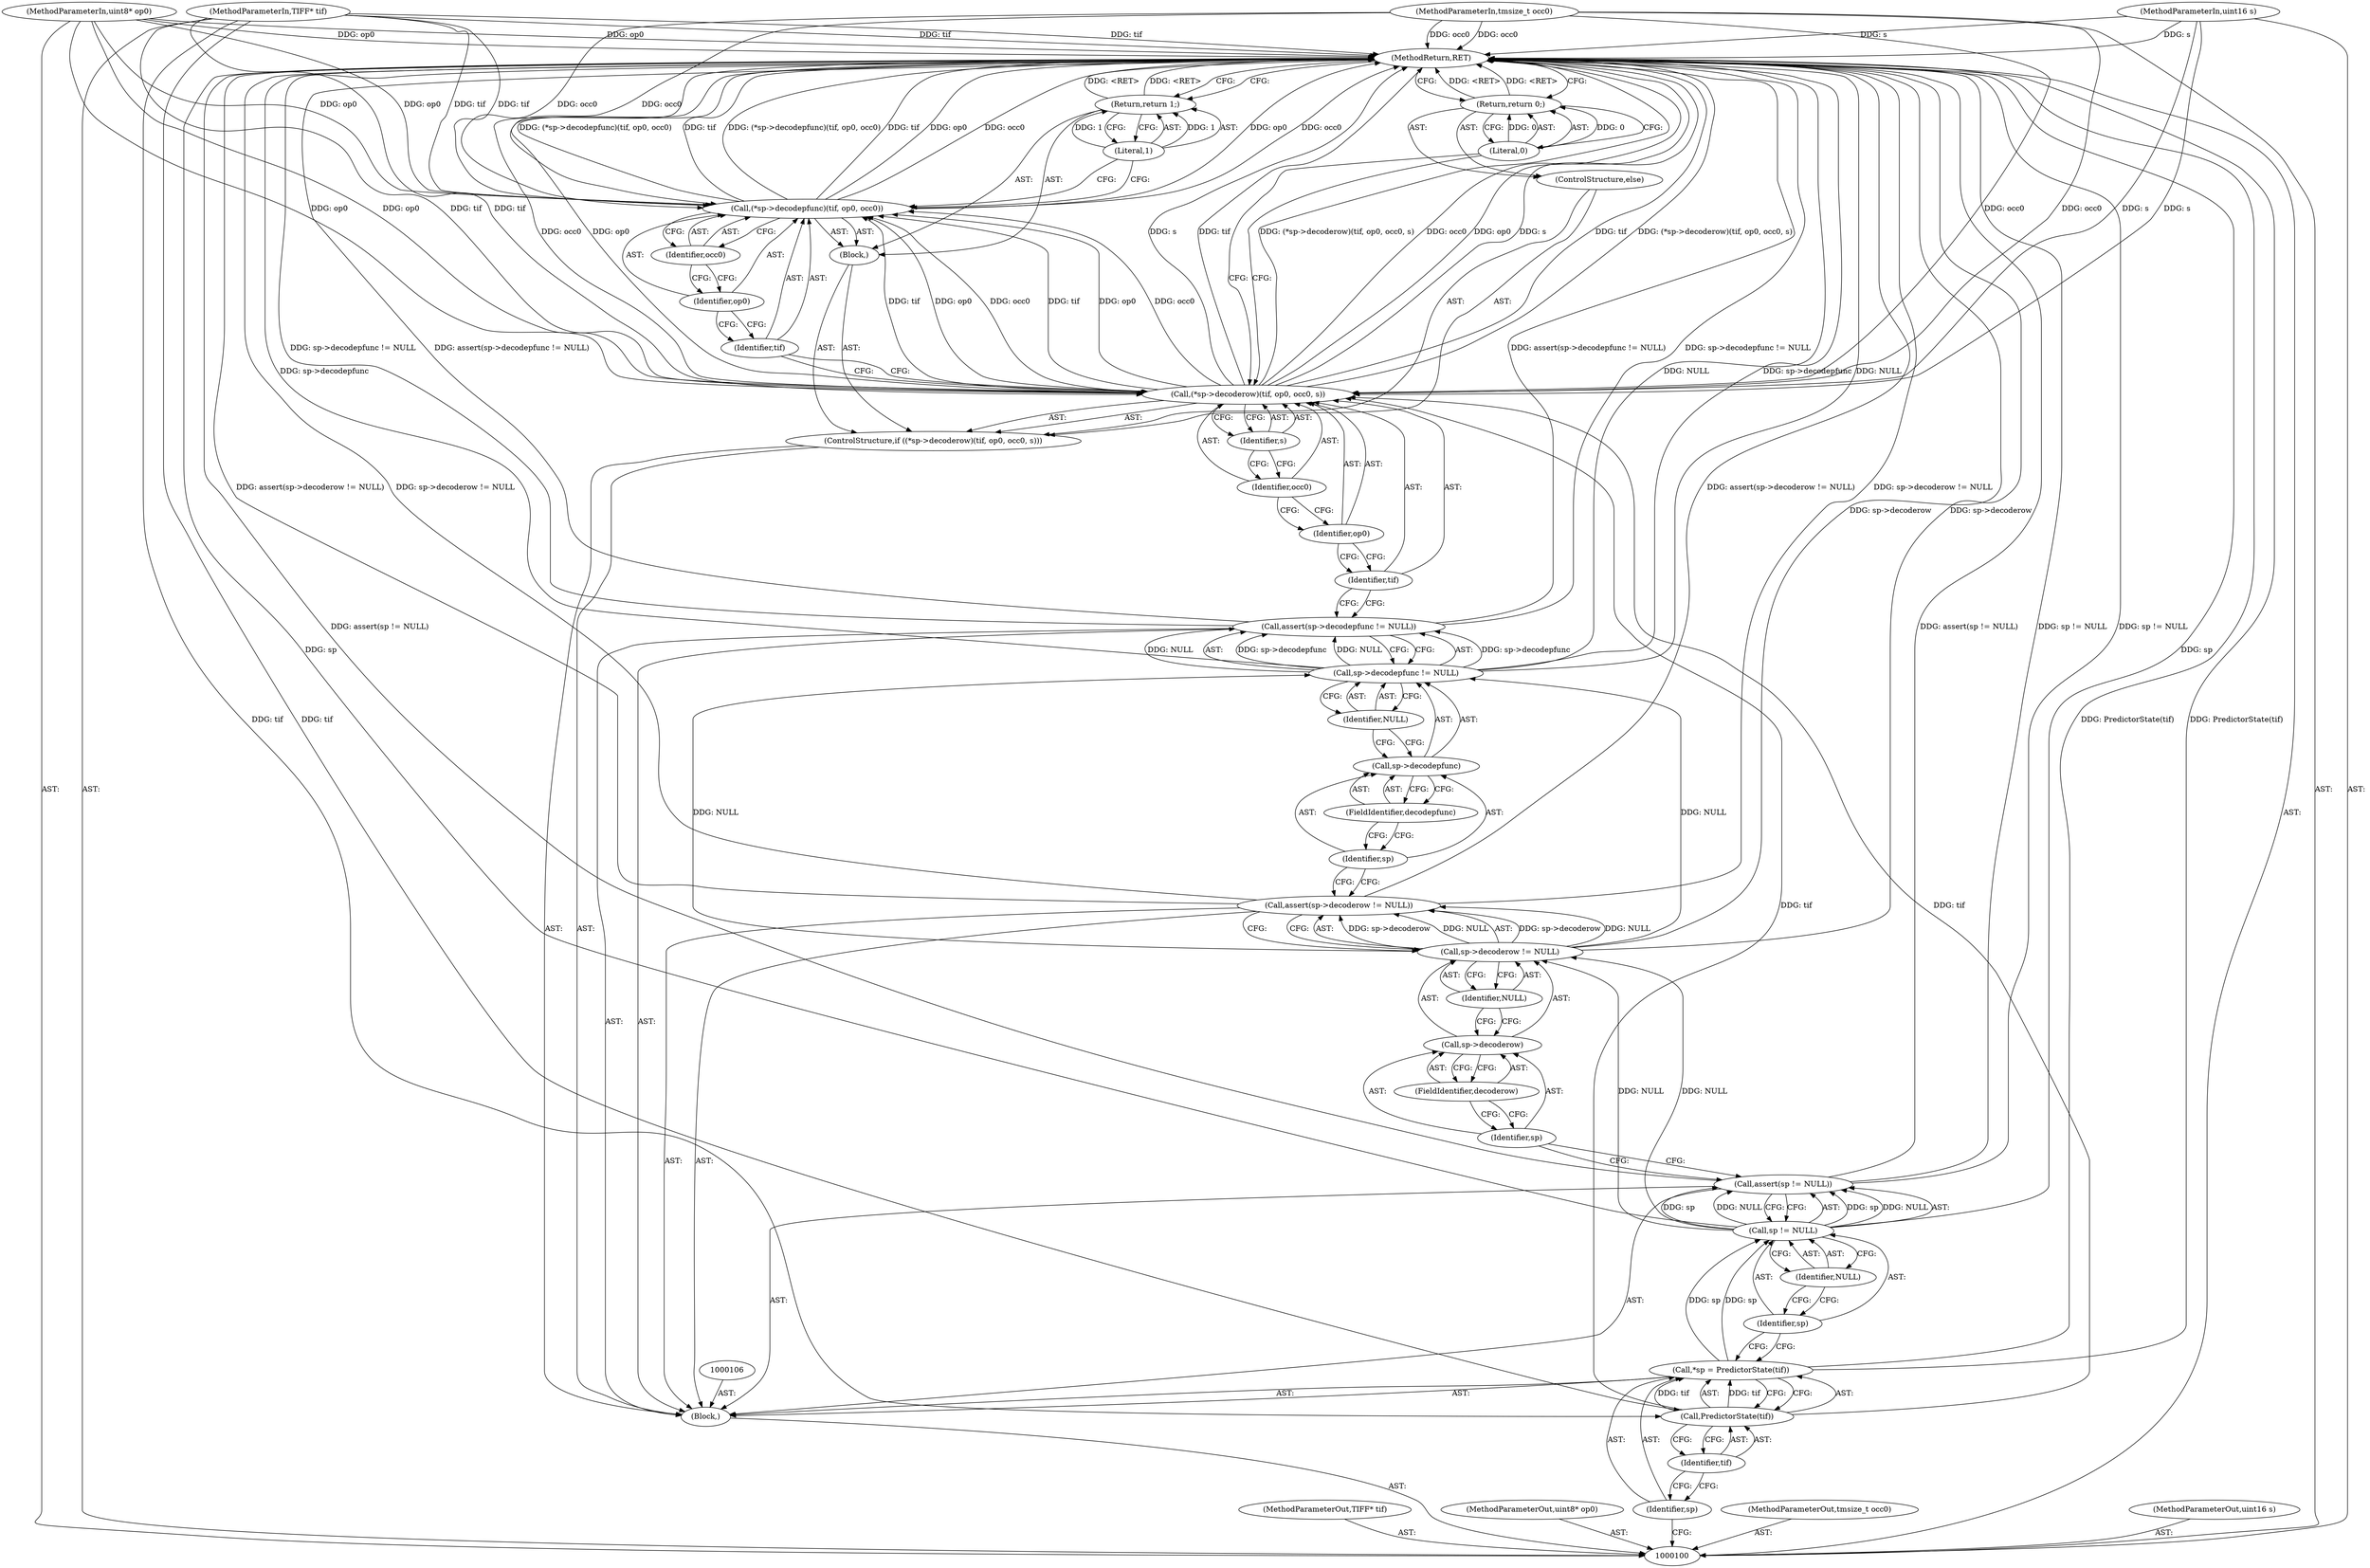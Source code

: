 digraph "1_libtiff_3ca657a8793dd011bf869695d72ad31c779c3cc1" {
"1000143" [label="(MethodReturn,RET)"];
"1000101" [label="(MethodParameterIn,TIFF* tif)"];
"1000189" [label="(MethodParameterOut,TIFF* tif)"];
"1000102" [label="(MethodParameterIn,uint8* op0)"];
"1000190" [label="(MethodParameterOut,uint8* op0)"];
"1000103" [label="(MethodParameterIn,tmsize_t occ0)"];
"1000191" [label="(MethodParameterOut,tmsize_t occ0)"];
"1000104" [label="(MethodParameterIn,uint16 s)"];
"1000192" [label="(MethodParameterOut,uint16 s)"];
"1000134" [label="(Call,(*sp->decodepfunc)(tif, op0, occ0))"];
"1000135" [label="(Identifier,tif)"];
"1000136" [label="(Identifier,op0)"];
"1000137" [label="(Identifier,occ0)"];
"1000138" [label="(Return,return 1;)"];
"1000139" [label="(Literal,1)"];
"1000140" [label="(ControlStructure,else)"];
"1000142" [label="(Literal,0)"];
"1000141" [label="(Return,return 0;)"];
"1000105" [label="(Block,)"];
"1000107" [label="(Call,*sp = PredictorState(tif))"];
"1000108" [label="(Identifier,sp)"];
"1000109" [label="(Call,PredictorState(tif))"];
"1000110" [label="(Identifier,tif)"];
"1000111" [label="(Call,assert(sp != NULL))"];
"1000114" [label="(Identifier,NULL)"];
"1000112" [label="(Call,sp != NULL)"];
"1000113" [label="(Identifier,sp)"];
"1000115" [label="(Call,assert(sp->decoderow != NULL))"];
"1000119" [label="(FieldIdentifier,decoderow)"];
"1000120" [label="(Identifier,NULL)"];
"1000116" [label="(Call,sp->decoderow != NULL)"];
"1000117" [label="(Call,sp->decoderow)"];
"1000118" [label="(Identifier,sp)"];
"1000125" [label="(FieldIdentifier,decodepfunc)"];
"1000121" [label="(Call,assert(sp->decodepfunc != NULL))"];
"1000126" [label="(Identifier,NULL)"];
"1000122" [label="(Call,sp->decodepfunc != NULL)"];
"1000123" [label="(Call,sp->decodepfunc)"];
"1000124" [label="(Identifier,sp)"];
"1000127" [label="(ControlStructure,if ((*sp->decoderow)(tif, op0, occ0, s)))"];
"1000129" [label="(Identifier,tif)"];
"1000130" [label="(Identifier,op0)"];
"1000131" [label="(Identifier,occ0)"];
"1000132" [label="(Identifier,s)"];
"1000133" [label="(Block,)"];
"1000128" [label="(Call,(*sp->decoderow)(tif, op0, occ0, s))"];
"1000143" -> "1000100"  [label="AST: "];
"1000143" -> "1000138"  [label="CFG: "];
"1000143" -> "1000141"  [label="CFG: "];
"1000116" -> "1000143"  [label="DDG: sp->decoderow"];
"1000104" -> "1000143"  [label="DDG: s"];
"1000128" -> "1000143"  [label="DDG: (*sp->decoderow)(tif, op0, occ0, s)"];
"1000128" -> "1000143"  [label="DDG: occ0"];
"1000128" -> "1000143"  [label="DDG: op0"];
"1000128" -> "1000143"  [label="DDG: s"];
"1000128" -> "1000143"  [label="DDG: tif"];
"1000122" -> "1000143"  [label="DDG: NULL"];
"1000122" -> "1000143"  [label="DDG: sp->decodepfunc"];
"1000103" -> "1000143"  [label="DDG: occ0"];
"1000134" -> "1000143"  [label="DDG: (*sp->decodepfunc)(tif, op0, occ0)"];
"1000134" -> "1000143"  [label="DDG: tif"];
"1000134" -> "1000143"  [label="DDG: op0"];
"1000134" -> "1000143"  [label="DDG: occ0"];
"1000115" -> "1000143"  [label="DDG: assert(sp->decoderow != NULL)"];
"1000115" -> "1000143"  [label="DDG: sp->decoderow != NULL"];
"1000121" -> "1000143"  [label="DDG: assert(sp->decodepfunc != NULL)"];
"1000121" -> "1000143"  [label="DDG: sp->decodepfunc != NULL"];
"1000102" -> "1000143"  [label="DDG: op0"];
"1000111" -> "1000143"  [label="DDG: sp != NULL"];
"1000111" -> "1000143"  [label="DDG: assert(sp != NULL)"];
"1000112" -> "1000143"  [label="DDG: sp"];
"1000101" -> "1000143"  [label="DDG: tif"];
"1000107" -> "1000143"  [label="DDG: PredictorState(tif)"];
"1000138" -> "1000143"  [label="DDG: <RET>"];
"1000141" -> "1000143"  [label="DDG: <RET>"];
"1000101" -> "1000100"  [label="AST: "];
"1000101" -> "1000143"  [label="DDG: tif"];
"1000101" -> "1000109"  [label="DDG: tif"];
"1000101" -> "1000128"  [label="DDG: tif"];
"1000101" -> "1000134"  [label="DDG: tif"];
"1000189" -> "1000100"  [label="AST: "];
"1000102" -> "1000100"  [label="AST: "];
"1000102" -> "1000143"  [label="DDG: op0"];
"1000102" -> "1000128"  [label="DDG: op0"];
"1000102" -> "1000134"  [label="DDG: op0"];
"1000190" -> "1000100"  [label="AST: "];
"1000103" -> "1000100"  [label="AST: "];
"1000103" -> "1000143"  [label="DDG: occ0"];
"1000103" -> "1000128"  [label="DDG: occ0"];
"1000103" -> "1000134"  [label="DDG: occ0"];
"1000191" -> "1000100"  [label="AST: "];
"1000104" -> "1000100"  [label="AST: "];
"1000104" -> "1000143"  [label="DDG: s"];
"1000104" -> "1000128"  [label="DDG: s"];
"1000192" -> "1000100"  [label="AST: "];
"1000134" -> "1000133"  [label="AST: "];
"1000134" -> "1000137"  [label="CFG: "];
"1000135" -> "1000134"  [label="AST: "];
"1000136" -> "1000134"  [label="AST: "];
"1000137" -> "1000134"  [label="AST: "];
"1000139" -> "1000134"  [label="CFG: "];
"1000134" -> "1000143"  [label="DDG: (*sp->decodepfunc)(tif, op0, occ0)"];
"1000134" -> "1000143"  [label="DDG: tif"];
"1000134" -> "1000143"  [label="DDG: op0"];
"1000134" -> "1000143"  [label="DDG: occ0"];
"1000128" -> "1000134"  [label="DDG: tif"];
"1000128" -> "1000134"  [label="DDG: op0"];
"1000128" -> "1000134"  [label="DDG: occ0"];
"1000101" -> "1000134"  [label="DDG: tif"];
"1000102" -> "1000134"  [label="DDG: op0"];
"1000103" -> "1000134"  [label="DDG: occ0"];
"1000135" -> "1000134"  [label="AST: "];
"1000135" -> "1000128"  [label="CFG: "];
"1000136" -> "1000135"  [label="CFG: "];
"1000136" -> "1000134"  [label="AST: "];
"1000136" -> "1000135"  [label="CFG: "];
"1000137" -> "1000136"  [label="CFG: "];
"1000137" -> "1000134"  [label="AST: "];
"1000137" -> "1000136"  [label="CFG: "];
"1000134" -> "1000137"  [label="CFG: "];
"1000138" -> "1000133"  [label="AST: "];
"1000138" -> "1000139"  [label="CFG: "];
"1000139" -> "1000138"  [label="AST: "];
"1000143" -> "1000138"  [label="CFG: "];
"1000138" -> "1000143"  [label="DDG: <RET>"];
"1000139" -> "1000138"  [label="DDG: 1"];
"1000139" -> "1000138"  [label="AST: "];
"1000139" -> "1000134"  [label="CFG: "];
"1000138" -> "1000139"  [label="CFG: "];
"1000139" -> "1000138"  [label="DDG: 1"];
"1000140" -> "1000127"  [label="AST: "];
"1000141" -> "1000140"  [label="AST: "];
"1000142" -> "1000141"  [label="AST: "];
"1000142" -> "1000128"  [label="CFG: "];
"1000141" -> "1000142"  [label="CFG: "];
"1000142" -> "1000141"  [label="DDG: 0"];
"1000141" -> "1000140"  [label="AST: "];
"1000141" -> "1000142"  [label="CFG: "];
"1000142" -> "1000141"  [label="AST: "];
"1000143" -> "1000141"  [label="CFG: "];
"1000141" -> "1000143"  [label="DDG: <RET>"];
"1000142" -> "1000141"  [label="DDG: 0"];
"1000105" -> "1000100"  [label="AST: "];
"1000106" -> "1000105"  [label="AST: "];
"1000107" -> "1000105"  [label="AST: "];
"1000111" -> "1000105"  [label="AST: "];
"1000115" -> "1000105"  [label="AST: "];
"1000121" -> "1000105"  [label="AST: "];
"1000127" -> "1000105"  [label="AST: "];
"1000107" -> "1000105"  [label="AST: "];
"1000107" -> "1000109"  [label="CFG: "];
"1000108" -> "1000107"  [label="AST: "];
"1000109" -> "1000107"  [label="AST: "];
"1000113" -> "1000107"  [label="CFG: "];
"1000107" -> "1000143"  [label="DDG: PredictorState(tif)"];
"1000109" -> "1000107"  [label="DDG: tif"];
"1000107" -> "1000112"  [label="DDG: sp"];
"1000108" -> "1000107"  [label="AST: "];
"1000108" -> "1000100"  [label="CFG: "];
"1000110" -> "1000108"  [label="CFG: "];
"1000109" -> "1000107"  [label="AST: "];
"1000109" -> "1000110"  [label="CFG: "];
"1000110" -> "1000109"  [label="AST: "];
"1000107" -> "1000109"  [label="CFG: "];
"1000109" -> "1000107"  [label="DDG: tif"];
"1000101" -> "1000109"  [label="DDG: tif"];
"1000109" -> "1000128"  [label="DDG: tif"];
"1000110" -> "1000109"  [label="AST: "];
"1000110" -> "1000108"  [label="CFG: "];
"1000109" -> "1000110"  [label="CFG: "];
"1000111" -> "1000105"  [label="AST: "];
"1000111" -> "1000112"  [label="CFG: "];
"1000112" -> "1000111"  [label="AST: "];
"1000118" -> "1000111"  [label="CFG: "];
"1000111" -> "1000143"  [label="DDG: sp != NULL"];
"1000111" -> "1000143"  [label="DDG: assert(sp != NULL)"];
"1000112" -> "1000111"  [label="DDG: sp"];
"1000112" -> "1000111"  [label="DDG: NULL"];
"1000114" -> "1000112"  [label="AST: "];
"1000114" -> "1000113"  [label="CFG: "];
"1000112" -> "1000114"  [label="CFG: "];
"1000112" -> "1000111"  [label="AST: "];
"1000112" -> "1000114"  [label="CFG: "];
"1000113" -> "1000112"  [label="AST: "];
"1000114" -> "1000112"  [label="AST: "];
"1000111" -> "1000112"  [label="CFG: "];
"1000112" -> "1000143"  [label="DDG: sp"];
"1000112" -> "1000111"  [label="DDG: sp"];
"1000112" -> "1000111"  [label="DDG: NULL"];
"1000107" -> "1000112"  [label="DDG: sp"];
"1000112" -> "1000116"  [label="DDG: NULL"];
"1000113" -> "1000112"  [label="AST: "];
"1000113" -> "1000107"  [label="CFG: "];
"1000114" -> "1000113"  [label="CFG: "];
"1000115" -> "1000105"  [label="AST: "];
"1000115" -> "1000116"  [label="CFG: "];
"1000116" -> "1000115"  [label="AST: "];
"1000124" -> "1000115"  [label="CFG: "];
"1000115" -> "1000143"  [label="DDG: assert(sp->decoderow != NULL)"];
"1000115" -> "1000143"  [label="DDG: sp->decoderow != NULL"];
"1000116" -> "1000115"  [label="DDG: sp->decoderow"];
"1000116" -> "1000115"  [label="DDG: NULL"];
"1000119" -> "1000117"  [label="AST: "];
"1000119" -> "1000118"  [label="CFG: "];
"1000117" -> "1000119"  [label="CFG: "];
"1000120" -> "1000116"  [label="AST: "];
"1000120" -> "1000117"  [label="CFG: "];
"1000116" -> "1000120"  [label="CFG: "];
"1000116" -> "1000115"  [label="AST: "];
"1000116" -> "1000120"  [label="CFG: "];
"1000117" -> "1000116"  [label="AST: "];
"1000120" -> "1000116"  [label="AST: "];
"1000115" -> "1000116"  [label="CFG: "];
"1000116" -> "1000143"  [label="DDG: sp->decoderow"];
"1000116" -> "1000115"  [label="DDG: sp->decoderow"];
"1000116" -> "1000115"  [label="DDG: NULL"];
"1000112" -> "1000116"  [label="DDG: NULL"];
"1000116" -> "1000122"  [label="DDG: NULL"];
"1000117" -> "1000116"  [label="AST: "];
"1000117" -> "1000119"  [label="CFG: "];
"1000118" -> "1000117"  [label="AST: "];
"1000119" -> "1000117"  [label="AST: "];
"1000120" -> "1000117"  [label="CFG: "];
"1000118" -> "1000117"  [label="AST: "];
"1000118" -> "1000111"  [label="CFG: "];
"1000119" -> "1000118"  [label="CFG: "];
"1000125" -> "1000123"  [label="AST: "];
"1000125" -> "1000124"  [label="CFG: "];
"1000123" -> "1000125"  [label="CFG: "];
"1000121" -> "1000105"  [label="AST: "];
"1000121" -> "1000122"  [label="CFG: "];
"1000122" -> "1000121"  [label="AST: "];
"1000129" -> "1000121"  [label="CFG: "];
"1000121" -> "1000143"  [label="DDG: assert(sp->decodepfunc != NULL)"];
"1000121" -> "1000143"  [label="DDG: sp->decodepfunc != NULL"];
"1000122" -> "1000121"  [label="DDG: sp->decodepfunc"];
"1000122" -> "1000121"  [label="DDG: NULL"];
"1000126" -> "1000122"  [label="AST: "];
"1000126" -> "1000123"  [label="CFG: "];
"1000122" -> "1000126"  [label="CFG: "];
"1000122" -> "1000121"  [label="AST: "];
"1000122" -> "1000126"  [label="CFG: "];
"1000123" -> "1000122"  [label="AST: "];
"1000126" -> "1000122"  [label="AST: "];
"1000121" -> "1000122"  [label="CFG: "];
"1000122" -> "1000143"  [label="DDG: NULL"];
"1000122" -> "1000143"  [label="DDG: sp->decodepfunc"];
"1000122" -> "1000121"  [label="DDG: sp->decodepfunc"];
"1000122" -> "1000121"  [label="DDG: NULL"];
"1000116" -> "1000122"  [label="DDG: NULL"];
"1000123" -> "1000122"  [label="AST: "];
"1000123" -> "1000125"  [label="CFG: "];
"1000124" -> "1000123"  [label="AST: "];
"1000125" -> "1000123"  [label="AST: "];
"1000126" -> "1000123"  [label="CFG: "];
"1000124" -> "1000123"  [label="AST: "];
"1000124" -> "1000115"  [label="CFG: "];
"1000125" -> "1000124"  [label="CFG: "];
"1000127" -> "1000105"  [label="AST: "];
"1000128" -> "1000127"  [label="AST: "];
"1000133" -> "1000127"  [label="AST: "];
"1000140" -> "1000127"  [label="AST: "];
"1000129" -> "1000128"  [label="AST: "];
"1000129" -> "1000121"  [label="CFG: "];
"1000130" -> "1000129"  [label="CFG: "];
"1000130" -> "1000128"  [label="AST: "];
"1000130" -> "1000129"  [label="CFG: "];
"1000131" -> "1000130"  [label="CFG: "];
"1000131" -> "1000128"  [label="AST: "];
"1000131" -> "1000130"  [label="CFG: "];
"1000132" -> "1000131"  [label="CFG: "];
"1000132" -> "1000128"  [label="AST: "];
"1000132" -> "1000131"  [label="CFG: "];
"1000128" -> "1000132"  [label="CFG: "];
"1000133" -> "1000127"  [label="AST: "];
"1000134" -> "1000133"  [label="AST: "];
"1000138" -> "1000133"  [label="AST: "];
"1000128" -> "1000127"  [label="AST: "];
"1000128" -> "1000132"  [label="CFG: "];
"1000129" -> "1000128"  [label="AST: "];
"1000130" -> "1000128"  [label="AST: "];
"1000131" -> "1000128"  [label="AST: "];
"1000132" -> "1000128"  [label="AST: "];
"1000135" -> "1000128"  [label="CFG: "];
"1000142" -> "1000128"  [label="CFG: "];
"1000128" -> "1000143"  [label="DDG: (*sp->decoderow)(tif, op0, occ0, s)"];
"1000128" -> "1000143"  [label="DDG: occ0"];
"1000128" -> "1000143"  [label="DDG: op0"];
"1000128" -> "1000143"  [label="DDG: s"];
"1000128" -> "1000143"  [label="DDG: tif"];
"1000109" -> "1000128"  [label="DDG: tif"];
"1000101" -> "1000128"  [label="DDG: tif"];
"1000102" -> "1000128"  [label="DDG: op0"];
"1000103" -> "1000128"  [label="DDG: occ0"];
"1000104" -> "1000128"  [label="DDG: s"];
"1000128" -> "1000134"  [label="DDG: tif"];
"1000128" -> "1000134"  [label="DDG: op0"];
"1000128" -> "1000134"  [label="DDG: occ0"];
}
